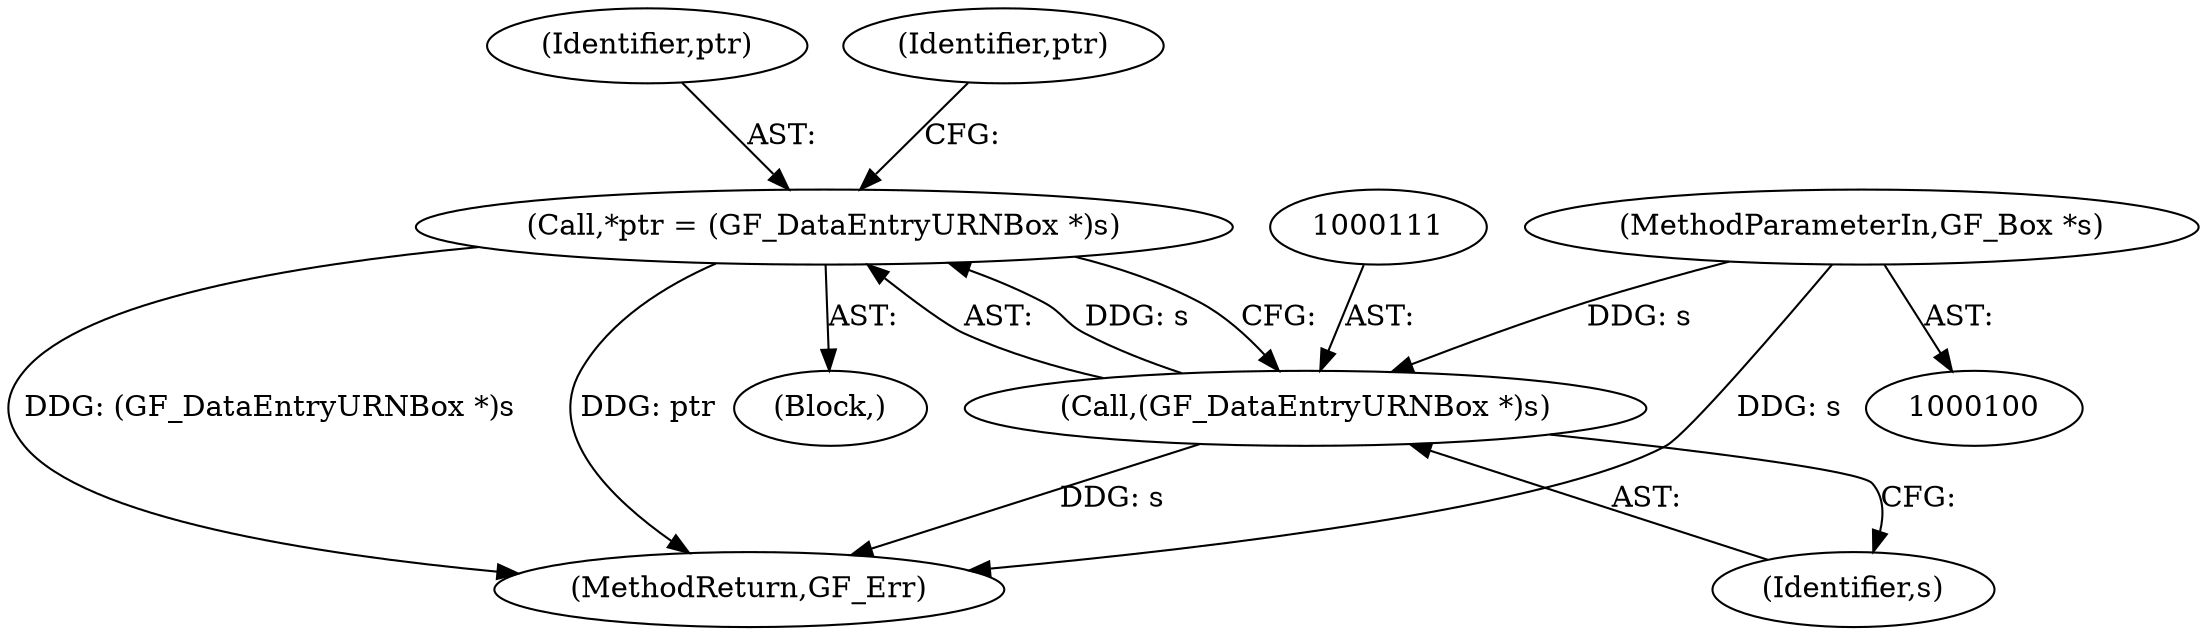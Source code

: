 digraph "0_gpac_bceb03fd2be95097a7b409ea59914f332fb6bc86@pointer" {
"1000108" [label="(Call,*ptr = (GF_DataEntryURNBox *)s)"];
"1000110" [label="(Call,(GF_DataEntryURNBox *)s)"];
"1000101" [label="(MethodParameterIn,GF_Box *s)"];
"1000108" [label="(Call,*ptr = (GF_DataEntryURNBox *)s)"];
"1000101" [label="(MethodParameterIn,GF_Box *s)"];
"1000103" [label="(Block,)"];
"1000109" [label="(Identifier,ptr)"];
"1000110" [label="(Call,(GF_DataEntryURNBox *)s)"];
"1000116" [label="(Identifier,ptr)"];
"1000272" [label="(MethodReturn,GF_Err)"];
"1000112" [label="(Identifier,s)"];
"1000108" -> "1000103"  [label="AST: "];
"1000108" -> "1000110"  [label="CFG: "];
"1000109" -> "1000108"  [label="AST: "];
"1000110" -> "1000108"  [label="AST: "];
"1000116" -> "1000108"  [label="CFG: "];
"1000108" -> "1000272"  [label="DDG: (GF_DataEntryURNBox *)s"];
"1000108" -> "1000272"  [label="DDG: ptr"];
"1000110" -> "1000108"  [label="DDG: s"];
"1000110" -> "1000112"  [label="CFG: "];
"1000111" -> "1000110"  [label="AST: "];
"1000112" -> "1000110"  [label="AST: "];
"1000110" -> "1000272"  [label="DDG: s"];
"1000101" -> "1000110"  [label="DDG: s"];
"1000101" -> "1000100"  [label="AST: "];
"1000101" -> "1000272"  [label="DDG: s"];
}
